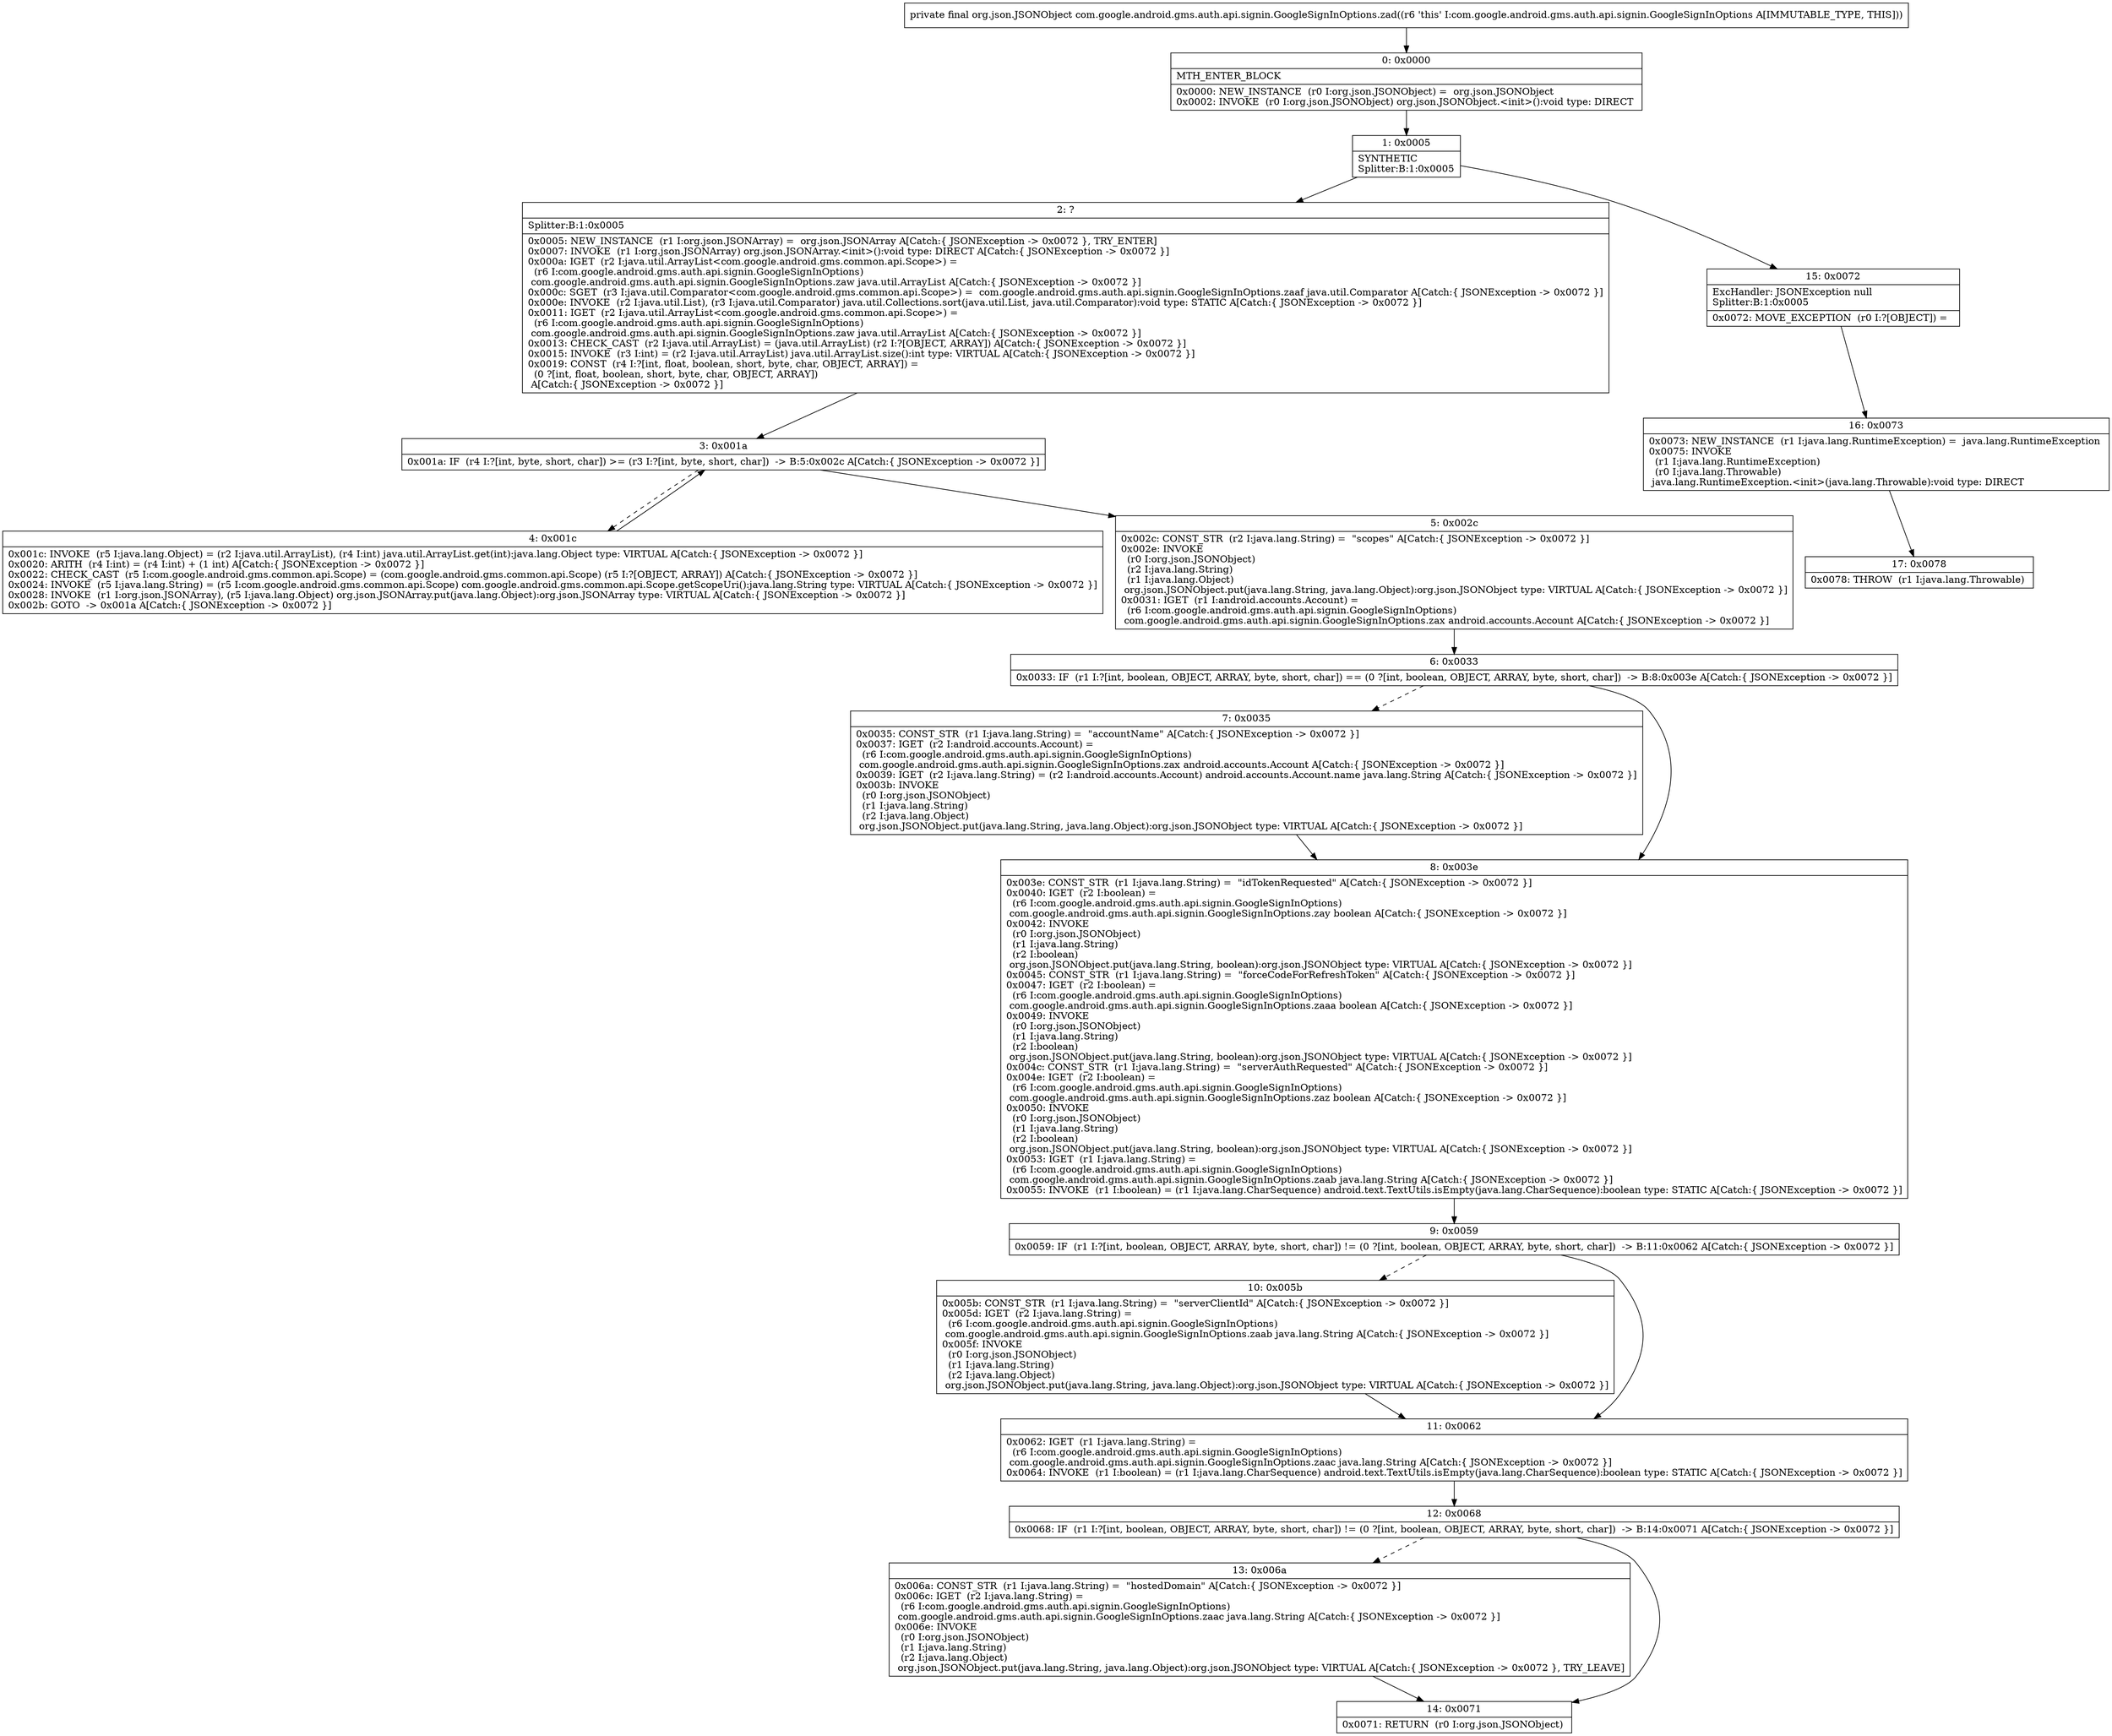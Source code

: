 digraph "CFG forcom.google.android.gms.auth.api.signin.GoogleSignInOptions.zad()Lorg\/json\/JSONObject;" {
Node_0 [shape=record,label="{0\:\ 0x0000|MTH_ENTER_BLOCK\l|0x0000: NEW_INSTANCE  (r0 I:org.json.JSONObject) =  org.json.JSONObject \l0x0002: INVOKE  (r0 I:org.json.JSONObject) org.json.JSONObject.\<init\>():void type: DIRECT \l}"];
Node_1 [shape=record,label="{1\:\ 0x0005|SYNTHETIC\lSplitter:B:1:0x0005\l}"];
Node_2 [shape=record,label="{2\:\ ?|Splitter:B:1:0x0005\l|0x0005: NEW_INSTANCE  (r1 I:org.json.JSONArray) =  org.json.JSONArray A[Catch:\{ JSONException \-\> 0x0072 \}, TRY_ENTER]\l0x0007: INVOKE  (r1 I:org.json.JSONArray) org.json.JSONArray.\<init\>():void type: DIRECT A[Catch:\{ JSONException \-\> 0x0072 \}]\l0x000a: IGET  (r2 I:java.util.ArrayList\<com.google.android.gms.common.api.Scope\>) = \l  (r6 I:com.google.android.gms.auth.api.signin.GoogleSignInOptions)\l com.google.android.gms.auth.api.signin.GoogleSignInOptions.zaw java.util.ArrayList A[Catch:\{ JSONException \-\> 0x0072 \}]\l0x000c: SGET  (r3 I:java.util.Comparator\<com.google.android.gms.common.api.Scope\>) =  com.google.android.gms.auth.api.signin.GoogleSignInOptions.zaaf java.util.Comparator A[Catch:\{ JSONException \-\> 0x0072 \}]\l0x000e: INVOKE  (r2 I:java.util.List), (r3 I:java.util.Comparator) java.util.Collections.sort(java.util.List, java.util.Comparator):void type: STATIC A[Catch:\{ JSONException \-\> 0x0072 \}]\l0x0011: IGET  (r2 I:java.util.ArrayList\<com.google.android.gms.common.api.Scope\>) = \l  (r6 I:com.google.android.gms.auth.api.signin.GoogleSignInOptions)\l com.google.android.gms.auth.api.signin.GoogleSignInOptions.zaw java.util.ArrayList A[Catch:\{ JSONException \-\> 0x0072 \}]\l0x0013: CHECK_CAST  (r2 I:java.util.ArrayList) = (java.util.ArrayList) (r2 I:?[OBJECT, ARRAY]) A[Catch:\{ JSONException \-\> 0x0072 \}]\l0x0015: INVOKE  (r3 I:int) = (r2 I:java.util.ArrayList) java.util.ArrayList.size():int type: VIRTUAL A[Catch:\{ JSONException \-\> 0x0072 \}]\l0x0019: CONST  (r4 I:?[int, float, boolean, short, byte, char, OBJECT, ARRAY]) = \l  (0 ?[int, float, boolean, short, byte, char, OBJECT, ARRAY])\l A[Catch:\{ JSONException \-\> 0x0072 \}]\l}"];
Node_3 [shape=record,label="{3\:\ 0x001a|0x001a: IF  (r4 I:?[int, byte, short, char]) \>= (r3 I:?[int, byte, short, char])  \-\> B:5:0x002c A[Catch:\{ JSONException \-\> 0x0072 \}]\l}"];
Node_4 [shape=record,label="{4\:\ 0x001c|0x001c: INVOKE  (r5 I:java.lang.Object) = (r2 I:java.util.ArrayList), (r4 I:int) java.util.ArrayList.get(int):java.lang.Object type: VIRTUAL A[Catch:\{ JSONException \-\> 0x0072 \}]\l0x0020: ARITH  (r4 I:int) = (r4 I:int) + (1 int) A[Catch:\{ JSONException \-\> 0x0072 \}]\l0x0022: CHECK_CAST  (r5 I:com.google.android.gms.common.api.Scope) = (com.google.android.gms.common.api.Scope) (r5 I:?[OBJECT, ARRAY]) A[Catch:\{ JSONException \-\> 0x0072 \}]\l0x0024: INVOKE  (r5 I:java.lang.String) = (r5 I:com.google.android.gms.common.api.Scope) com.google.android.gms.common.api.Scope.getScopeUri():java.lang.String type: VIRTUAL A[Catch:\{ JSONException \-\> 0x0072 \}]\l0x0028: INVOKE  (r1 I:org.json.JSONArray), (r5 I:java.lang.Object) org.json.JSONArray.put(java.lang.Object):org.json.JSONArray type: VIRTUAL A[Catch:\{ JSONException \-\> 0x0072 \}]\l0x002b: GOTO  \-\> 0x001a A[Catch:\{ JSONException \-\> 0x0072 \}]\l}"];
Node_5 [shape=record,label="{5\:\ 0x002c|0x002c: CONST_STR  (r2 I:java.lang.String) =  \"scopes\" A[Catch:\{ JSONException \-\> 0x0072 \}]\l0x002e: INVOKE  \l  (r0 I:org.json.JSONObject)\l  (r2 I:java.lang.String)\l  (r1 I:java.lang.Object)\l org.json.JSONObject.put(java.lang.String, java.lang.Object):org.json.JSONObject type: VIRTUAL A[Catch:\{ JSONException \-\> 0x0072 \}]\l0x0031: IGET  (r1 I:android.accounts.Account) = \l  (r6 I:com.google.android.gms.auth.api.signin.GoogleSignInOptions)\l com.google.android.gms.auth.api.signin.GoogleSignInOptions.zax android.accounts.Account A[Catch:\{ JSONException \-\> 0x0072 \}]\l}"];
Node_6 [shape=record,label="{6\:\ 0x0033|0x0033: IF  (r1 I:?[int, boolean, OBJECT, ARRAY, byte, short, char]) == (0 ?[int, boolean, OBJECT, ARRAY, byte, short, char])  \-\> B:8:0x003e A[Catch:\{ JSONException \-\> 0x0072 \}]\l}"];
Node_7 [shape=record,label="{7\:\ 0x0035|0x0035: CONST_STR  (r1 I:java.lang.String) =  \"accountName\" A[Catch:\{ JSONException \-\> 0x0072 \}]\l0x0037: IGET  (r2 I:android.accounts.Account) = \l  (r6 I:com.google.android.gms.auth.api.signin.GoogleSignInOptions)\l com.google.android.gms.auth.api.signin.GoogleSignInOptions.zax android.accounts.Account A[Catch:\{ JSONException \-\> 0x0072 \}]\l0x0039: IGET  (r2 I:java.lang.String) = (r2 I:android.accounts.Account) android.accounts.Account.name java.lang.String A[Catch:\{ JSONException \-\> 0x0072 \}]\l0x003b: INVOKE  \l  (r0 I:org.json.JSONObject)\l  (r1 I:java.lang.String)\l  (r2 I:java.lang.Object)\l org.json.JSONObject.put(java.lang.String, java.lang.Object):org.json.JSONObject type: VIRTUAL A[Catch:\{ JSONException \-\> 0x0072 \}]\l}"];
Node_8 [shape=record,label="{8\:\ 0x003e|0x003e: CONST_STR  (r1 I:java.lang.String) =  \"idTokenRequested\" A[Catch:\{ JSONException \-\> 0x0072 \}]\l0x0040: IGET  (r2 I:boolean) = \l  (r6 I:com.google.android.gms.auth.api.signin.GoogleSignInOptions)\l com.google.android.gms.auth.api.signin.GoogleSignInOptions.zay boolean A[Catch:\{ JSONException \-\> 0x0072 \}]\l0x0042: INVOKE  \l  (r0 I:org.json.JSONObject)\l  (r1 I:java.lang.String)\l  (r2 I:boolean)\l org.json.JSONObject.put(java.lang.String, boolean):org.json.JSONObject type: VIRTUAL A[Catch:\{ JSONException \-\> 0x0072 \}]\l0x0045: CONST_STR  (r1 I:java.lang.String) =  \"forceCodeForRefreshToken\" A[Catch:\{ JSONException \-\> 0x0072 \}]\l0x0047: IGET  (r2 I:boolean) = \l  (r6 I:com.google.android.gms.auth.api.signin.GoogleSignInOptions)\l com.google.android.gms.auth.api.signin.GoogleSignInOptions.zaaa boolean A[Catch:\{ JSONException \-\> 0x0072 \}]\l0x0049: INVOKE  \l  (r0 I:org.json.JSONObject)\l  (r1 I:java.lang.String)\l  (r2 I:boolean)\l org.json.JSONObject.put(java.lang.String, boolean):org.json.JSONObject type: VIRTUAL A[Catch:\{ JSONException \-\> 0x0072 \}]\l0x004c: CONST_STR  (r1 I:java.lang.String) =  \"serverAuthRequested\" A[Catch:\{ JSONException \-\> 0x0072 \}]\l0x004e: IGET  (r2 I:boolean) = \l  (r6 I:com.google.android.gms.auth.api.signin.GoogleSignInOptions)\l com.google.android.gms.auth.api.signin.GoogleSignInOptions.zaz boolean A[Catch:\{ JSONException \-\> 0x0072 \}]\l0x0050: INVOKE  \l  (r0 I:org.json.JSONObject)\l  (r1 I:java.lang.String)\l  (r2 I:boolean)\l org.json.JSONObject.put(java.lang.String, boolean):org.json.JSONObject type: VIRTUAL A[Catch:\{ JSONException \-\> 0x0072 \}]\l0x0053: IGET  (r1 I:java.lang.String) = \l  (r6 I:com.google.android.gms.auth.api.signin.GoogleSignInOptions)\l com.google.android.gms.auth.api.signin.GoogleSignInOptions.zaab java.lang.String A[Catch:\{ JSONException \-\> 0x0072 \}]\l0x0055: INVOKE  (r1 I:boolean) = (r1 I:java.lang.CharSequence) android.text.TextUtils.isEmpty(java.lang.CharSequence):boolean type: STATIC A[Catch:\{ JSONException \-\> 0x0072 \}]\l}"];
Node_9 [shape=record,label="{9\:\ 0x0059|0x0059: IF  (r1 I:?[int, boolean, OBJECT, ARRAY, byte, short, char]) != (0 ?[int, boolean, OBJECT, ARRAY, byte, short, char])  \-\> B:11:0x0062 A[Catch:\{ JSONException \-\> 0x0072 \}]\l}"];
Node_10 [shape=record,label="{10\:\ 0x005b|0x005b: CONST_STR  (r1 I:java.lang.String) =  \"serverClientId\" A[Catch:\{ JSONException \-\> 0x0072 \}]\l0x005d: IGET  (r2 I:java.lang.String) = \l  (r6 I:com.google.android.gms.auth.api.signin.GoogleSignInOptions)\l com.google.android.gms.auth.api.signin.GoogleSignInOptions.zaab java.lang.String A[Catch:\{ JSONException \-\> 0x0072 \}]\l0x005f: INVOKE  \l  (r0 I:org.json.JSONObject)\l  (r1 I:java.lang.String)\l  (r2 I:java.lang.Object)\l org.json.JSONObject.put(java.lang.String, java.lang.Object):org.json.JSONObject type: VIRTUAL A[Catch:\{ JSONException \-\> 0x0072 \}]\l}"];
Node_11 [shape=record,label="{11\:\ 0x0062|0x0062: IGET  (r1 I:java.lang.String) = \l  (r6 I:com.google.android.gms.auth.api.signin.GoogleSignInOptions)\l com.google.android.gms.auth.api.signin.GoogleSignInOptions.zaac java.lang.String A[Catch:\{ JSONException \-\> 0x0072 \}]\l0x0064: INVOKE  (r1 I:boolean) = (r1 I:java.lang.CharSequence) android.text.TextUtils.isEmpty(java.lang.CharSequence):boolean type: STATIC A[Catch:\{ JSONException \-\> 0x0072 \}]\l}"];
Node_12 [shape=record,label="{12\:\ 0x0068|0x0068: IF  (r1 I:?[int, boolean, OBJECT, ARRAY, byte, short, char]) != (0 ?[int, boolean, OBJECT, ARRAY, byte, short, char])  \-\> B:14:0x0071 A[Catch:\{ JSONException \-\> 0x0072 \}]\l}"];
Node_13 [shape=record,label="{13\:\ 0x006a|0x006a: CONST_STR  (r1 I:java.lang.String) =  \"hostedDomain\" A[Catch:\{ JSONException \-\> 0x0072 \}]\l0x006c: IGET  (r2 I:java.lang.String) = \l  (r6 I:com.google.android.gms.auth.api.signin.GoogleSignInOptions)\l com.google.android.gms.auth.api.signin.GoogleSignInOptions.zaac java.lang.String A[Catch:\{ JSONException \-\> 0x0072 \}]\l0x006e: INVOKE  \l  (r0 I:org.json.JSONObject)\l  (r1 I:java.lang.String)\l  (r2 I:java.lang.Object)\l org.json.JSONObject.put(java.lang.String, java.lang.Object):org.json.JSONObject type: VIRTUAL A[Catch:\{ JSONException \-\> 0x0072 \}, TRY_LEAVE]\l}"];
Node_14 [shape=record,label="{14\:\ 0x0071|0x0071: RETURN  (r0 I:org.json.JSONObject) \l}"];
Node_15 [shape=record,label="{15\:\ 0x0072|ExcHandler: JSONException null\lSplitter:B:1:0x0005\l|0x0072: MOVE_EXCEPTION  (r0 I:?[OBJECT]) =  \l}"];
Node_16 [shape=record,label="{16\:\ 0x0073|0x0073: NEW_INSTANCE  (r1 I:java.lang.RuntimeException) =  java.lang.RuntimeException \l0x0075: INVOKE  \l  (r1 I:java.lang.RuntimeException)\l  (r0 I:java.lang.Throwable)\l java.lang.RuntimeException.\<init\>(java.lang.Throwable):void type: DIRECT \l}"];
Node_17 [shape=record,label="{17\:\ 0x0078|0x0078: THROW  (r1 I:java.lang.Throwable) \l}"];
MethodNode[shape=record,label="{private final org.json.JSONObject com.google.android.gms.auth.api.signin.GoogleSignInOptions.zad((r6 'this' I:com.google.android.gms.auth.api.signin.GoogleSignInOptions A[IMMUTABLE_TYPE, THIS])) }"];
MethodNode -> Node_0;
Node_0 -> Node_1;
Node_1 -> Node_2;
Node_1 -> Node_15;
Node_2 -> Node_3;
Node_3 -> Node_4[style=dashed];
Node_3 -> Node_5;
Node_4 -> Node_3;
Node_5 -> Node_6;
Node_6 -> Node_7[style=dashed];
Node_6 -> Node_8;
Node_7 -> Node_8;
Node_8 -> Node_9;
Node_9 -> Node_10[style=dashed];
Node_9 -> Node_11;
Node_10 -> Node_11;
Node_11 -> Node_12;
Node_12 -> Node_13[style=dashed];
Node_12 -> Node_14;
Node_13 -> Node_14;
Node_15 -> Node_16;
Node_16 -> Node_17;
}

